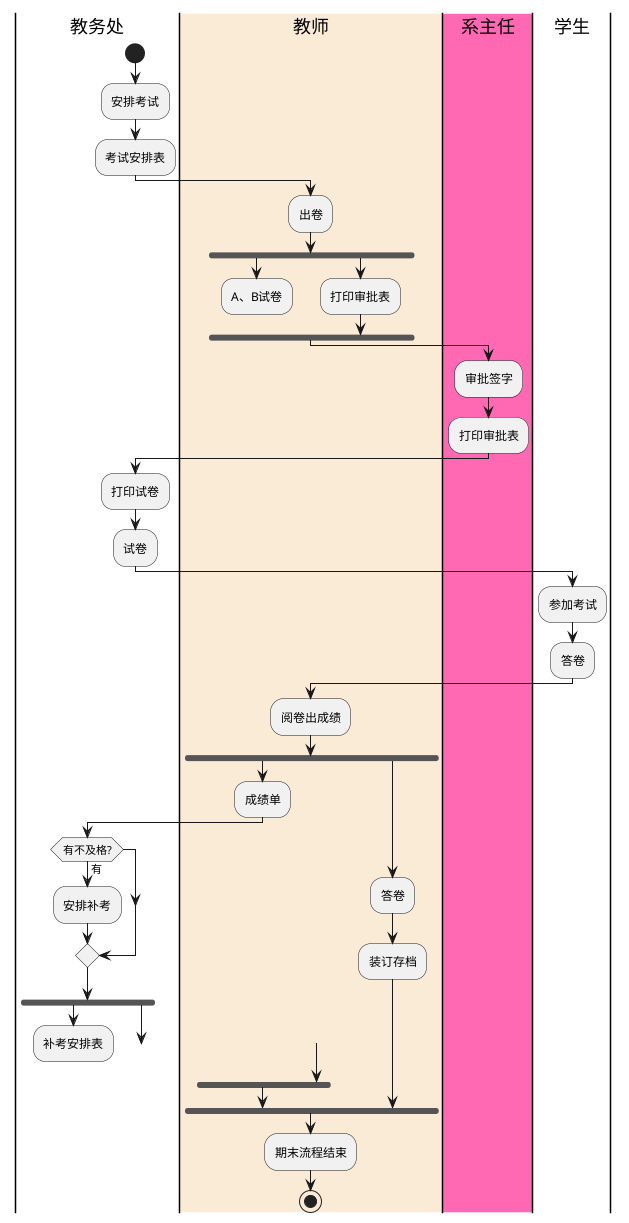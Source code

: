 >@startuml
 |教务处|
 start
 :安排考试;
 :考试安排表;
 |#AntiqueWhite|教师|
 :出卷;
 fork
    :A、B试卷;
    detach
  fork again
    :打印审批表;
  endfork
 |#HotPink|系主任|
 :审批签字;
 :打印审批表;
 |教务处|
 :打印试卷;
 :试卷;
 |学生|
 :参加考试;
 :答卷;
 |教师|
 :阅卷出成绩;

 fork
    :成绩单;
    |教务处|
    if (有不及格?) then (有)
 	:安排补考;
 	endif
 	fork
 		:补考安排表;
 		detach
 		fork again
        		|教师|
        	end fork
        fork again
           :答卷;
           :装订存档;
        end fork
        :期末流程结束;
        stop
        @enduml